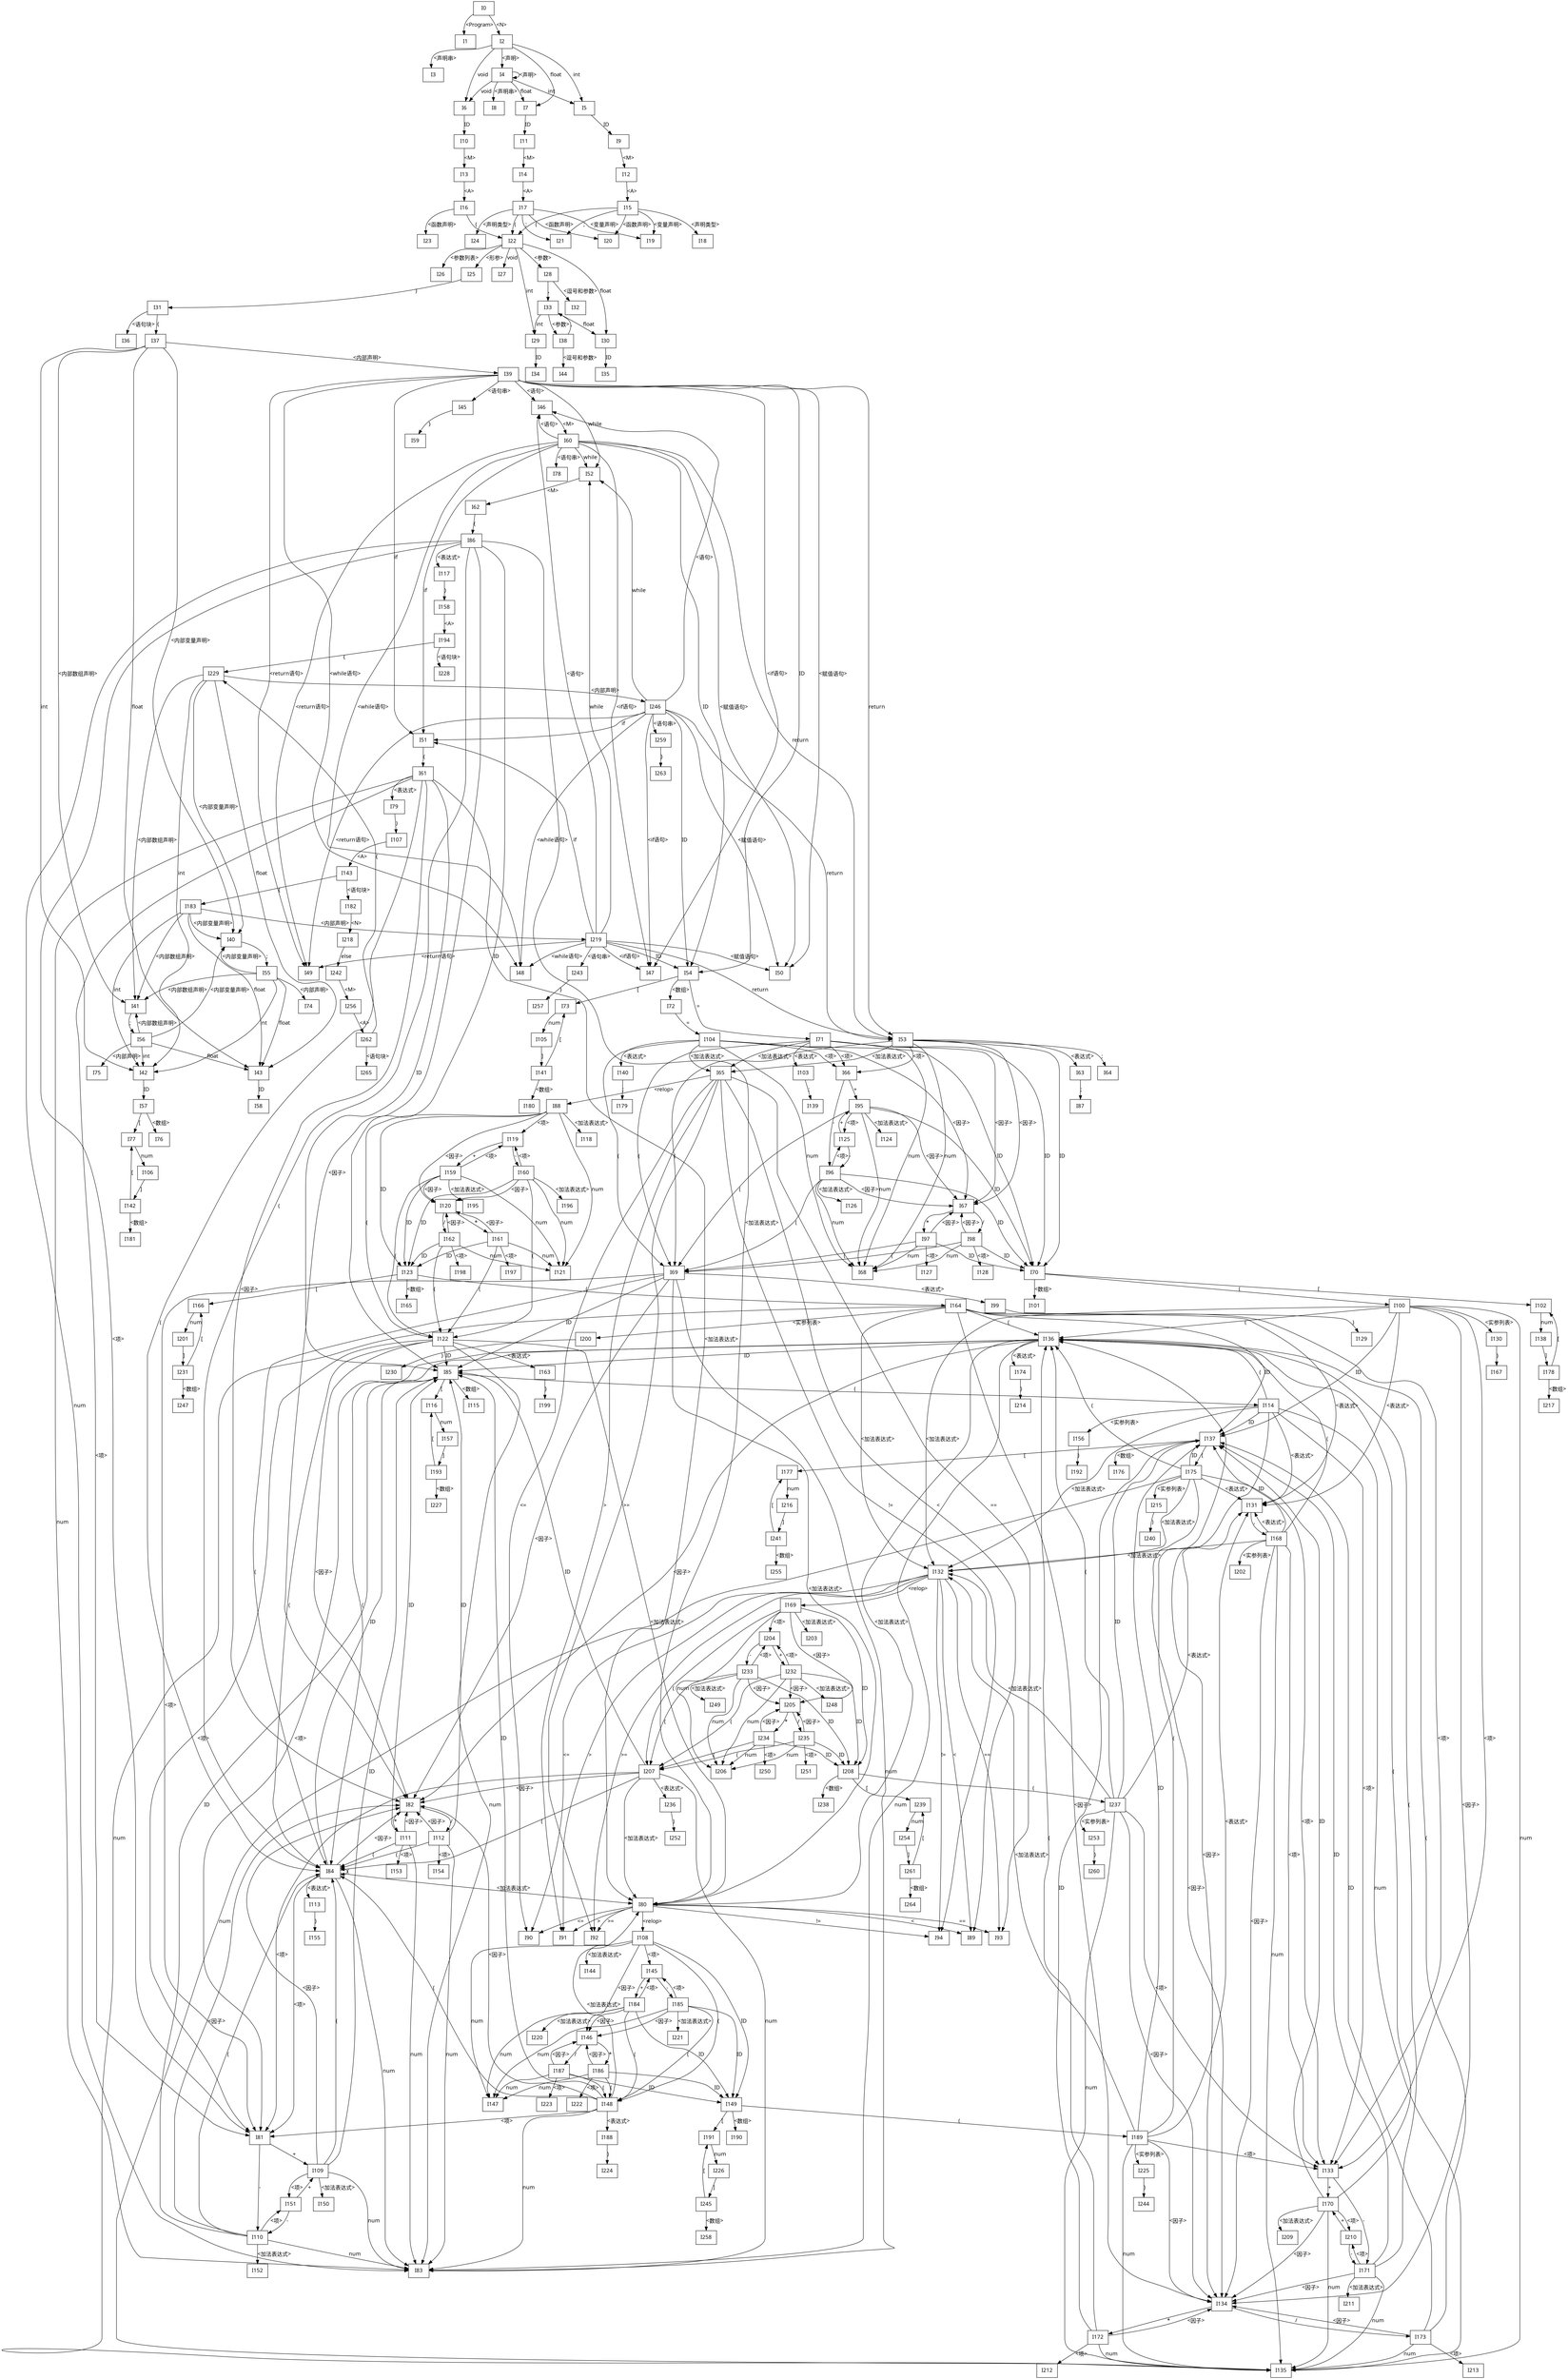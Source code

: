 digraph G {
node [shape=rectangle, fontname="FangSong"];
  "I0" -> "I1" [label="<Program>" ,fontname="FangSong"];
  "I0" -> "I2" [label="<N>" ,fontname="FangSong"];
  "I2" -> "I3" [label="<声明串>" ,fontname="FangSong"];
  "I2" -> "I6" [label="void" ,fontname="FangSong"];
  "I2" -> "I4" [label="<声明>" ,fontname="FangSong"];
  "I2" -> "I5" [label="int" ,fontname="FangSong"];
  "I2" -> "I7" [label="float" ,fontname="FangSong"];
  "I4" -> "I8" [label="<声明串>" ,fontname="FangSong"];
  "I4" -> "I6" [label="void" ,fontname="FangSong"];
  "I4" -> "I4" [label="<声明>" ,fontname="FangSong"];
  "I4" -> "I5" [label="int" ,fontname="FangSong"];
  "I4" -> "I7" [label="float" ,fontname="FangSong"];
  "I5" -> "I9" [label="ID" ,fontname="FangSong"];
  "I6" -> "I10" [label="ID" ,fontname="FangSong"];
  "I7" -> "I11" [label="ID" ,fontname="FangSong"];
  "I9" -> "I12" [label="<M>" ,fontname="FangSong"];
  "I10" -> "I13" [label="<M>" ,fontname="FangSong"];
  "I11" -> "I14" [label="<M>" ,fontname="FangSong"];
  "I12" -> "I15" [label="<A>" ,fontname="FangSong"];
  "I13" -> "I16" [label="<A>" ,fontname="FangSong"];
  "I14" -> "I17" [label="<A>" ,fontname="FangSong"];
  "I15" -> "I18" [label="<声明类型>" ,fontname="FangSong"];
  "I15" -> "I19" [label="<变量声明>" ,fontname="FangSong"];
  "I15" -> "I20" [label="<函数声明>" ,fontname="FangSong"];
  "I15" -> "I21" [label=";" ,fontname="FangSong"];
  "I15" -> "I22" [label="(" ,fontname="FangSong"];
  "I16" -> "I23" [label="<函数声明>" ,fontname="FangSong"];
  "I16" -> "I22" [label="(" ,fontname="FangSong"];
  "I17" -> "I24" [label="<声明类型>" ,fontname="FangSong"];
  "I17" -> "I19" [label="<变量声明>" ,fontname="FangSong"];
  "I17" -> "I20" [label="<函数声明>" ,fontname="FangSong"];
  "I17" -> "I21" [label=";" ,fontname="FangSong"];
  "I17" -> "I22" [label="(" ,fontname="FangSong"];
  "I22" -> "I26" [label="<参数列表>" ,fontname="FangSong"];
  "I22" -> "I25" [label="<形参>" ,fontname="FangSong"];
  "I22" -> "I27" [label="void" ,fontname="FangSong"];
  "I22" -> "I28" [label="<参数>" ,fontname="FangSong"];
  "I22" -> "I29" [label="int" ,fontname="FangSong"];
  "I22" -> "I30" [label="float" ,fontname="FangSong"];
  "I25" -> "I31" [label=")" ,fontname="FangSong"];
  "I28" -> "I32" [label="<逗号和参数>" ,fontname="FangSong"];
  "I28" -> "I33" [label="," ,fontname="FangSong"];
  "I29" -> "I34" [label="ID" ,fontname="FangSong"];
  "I30" -> "I35" [label="ID" ,fontname="FangSong"];
  "I31" -> "I36" [label="<语句块>" ,fontname="FangSong"];
  "I31" -> "I37" [label="{" ,fontname="FangSong"];
  "I33" -> "I38" [label="<参数>" ,fontname="FangSong"];
  "I33" -> "I29" [label="int" ,fontname="FangSong"];
  "I33" -> "I30" [label="float" ,fontname="FangSong"];
  "I37" -> "I43" [label="float" ,fontname="FangSong"];
  "I37" -> "I39" [label="<内部声明>" ,fontname="FangSong"];
  "I37" -> "I42" [label="int" ,fontname="FangSong"];
  "I37" -> "I40" [label="<内部变量声明>" ,fontname="FangSong"];
  "I37" -> "I41" [label="<内部数组声明>" ,fontname="FangSong"];
  "I38" -> "I44" [label="<逗号和参数>" ,fontname="FangSong"];
  "I38" -> "I33" [label="," ,fontname="FangSong"];
  "I39" -> "I45" [label="<语句串>" ,fontname="FangSong"];
  "I39" -> "I46" [label="<语句>" ,fontname="FangSong"];
  "I39" -> "I47" [label="<if语句>" ,fontname="FangSong"];
  "I39" -> "I50" [label="<赋值语句>" ,fontname="FangSong"];
  "I39" -> "I53" [label="return" ,fontname="FangSong"];
  "I39" -> "I48" [label="<while语句>" ,fontname="FangSong"];
  "I39" -> "I49" [label="<return语句>" ,fontname="FangSong"];
  "I39" -> "I52" [label="while" ,fontname="FangSong"];
  "I39" -> "I51" [label="if" ,fontname="FangSong"];
  "I39" -> "I54" [label="ID" ,fontname="FangSong"];
  "I40" -> "I55" [label=";" ,fontname="FangSong"];
  "I41" -> "I56" [label=";" ,fontname="FangSong"];
  "I42" -> "I57" [label="ID" ,fontname="FangSong"];
  "I43" -> "I58" [label="ID" ,fontname="FangSong"];
  "I45" -> "I59" [label="}" ,fontname="FangSong"];
  "I46" -> "I60" [label="<M>" ,fontname="FangSong"];
  "I51" -> "I61" [label="(" ,fontname="FangSong"];
  "I52" -> "I62" [label="<M>" ,fontname="FangSong"];
  "I53" -> "I70" [label="ID" ,fontname="FangSong"];
  "I53" -> "I63" [label="<表达式>" ,fontname="FangSong"];
  "I53" -> "I64" [label=";" ,fontname="FangSong"];
  "I53" -> "I67" [label="<因子>" ,fontname="FangSong"];
  "I53" -> "I65" [label="<加法表达式>" ,fontname="FangSong"];
  "I53" -> "I66" [label="<项>" ,fontname="FangSong"];
  "I53" -> "I68" [label="num" ,fontname="FangSong"];
  "I53" -> "I69" [label="(" ,fontname="FangSong"];
  "I54" -> "I71" [label="=" ,fontname="FangSong"];
  "I54" -> "I73" [label="[" ,fontname="FangSong"];
  "I54" -> "I72" [label="<数组>" ,fontname="FangSong"];
  "I55" -> "I43" [label="float" ,fontname="FangSong"];
  "I55" -> "I74" [label="<内部声明>" ,fontname="FangSong"];
  "I55" -> "I42" [label="int" ,fontname="FangSong"];
  "I55" -> "I40" [label="<内部变量声明>" ,fontname="FangSong"];
  "I55" -> "I41" [label="<内部数组声明>" ,fontname="FangSong"];
  "I56" -> "I43" [label="float" ,fontname="FangSong"];
  "I56" -> "I75" [label="<内部声明>" ,fontname="FangSong"];
  "I56" -> "I42" [label="int" ,fontname="FangSong"];
  "I56" -> "I40" [label="<内部变量声明>" ,fontname="FangSong"];
  "I56" -> "I41" [label="<内部数组声明>" ,fontname="FangSong"];
  "I57" -> "I77" [label="[" ,fontname="FangSong"];
  "I57" -> "I76" [label="<数组>" ,fontname="FangSong"];
  "I60" -> "I78" [label="<语句串>" ,fontname="FangSong"];
  "I60" -> "I46" [label="<语句>" ,fontname="FangSong"];
  "I60" -> "I47" [label="<if语句>" ,fontname="FangSong"];
  "I60" -> "I50" [label="<赋值语句>" ,fontname="FangSong"];
  "I60" -> "I53" [label="return" ,fontname="FangSong"];
  "I60" -> "I48" [label="<while语句>" ,fontname="FangSong"];
  "I60" -> "I49" [label="<return语句>" ,fontname="FangSong"];
  "I60" -> "I52" [label="while" ,fontname="FangSong"];
  "I60" -> "I51" [label="if" ,fontname="FangSong"];
  "I60" -> "I54" [label="ID" ,fontname="FangSong"];
  "I61" -> "I85" [label="ID" ,fontname="FangSong"];
  "I61" -> "I79" [label="<表达式>" ,fontname="FangSong"];
  "I61" -> "I82" [label="<因子>" ,fontname="FangSong"];
  "I61" -> "I80" [label="<加法表达式>" ,fontname="FangSong"];
  "I61" -> "I81" [label="<项>" ,fontname="FangSong"];
  "I61" -> "I83" [label="num" ,fontname="FangSong"];
  "I61" -> "I84" [label="(" ,fontname="FangSong"];
  "I62" -> "I86" [label="(" ,fontname="FangSong"];
  "I63" -> "I87" [label=";" ,fontname="FangSong"];
  "I65" -> "I91" [label=">" ,fontname="FangSong"];
  "I65" -> "I88" [label="<relop>" ,fontname="FangSong"];
  "I65" -> "I94" [label="!=" ,fontname="FangSong"];
  "I65" -> "I89" [label="<" ,fontname="FangSong"];
  "I65" -> "I90" [label="<=" ,fontname="FangSong"];
  "I65" -> "I92" [label=">=" ,fontname="FangSong"];
  "I65" -> "I93" [label="==" ,fontname="FangSong"];
  "I66" -> "I95" [label="+" ,fontname="FangSong"];
  "I66" -> "I96" [label="-" ,fontname="FangSong"];
  "I67" -> "I97" [label="*" ,fontname="FangSong"];
  "I67" -> "I98" [label="/" ,fontname="FangSong"];
  "I69" -> "I85" [label="ID" ,fontname="FangSong"];
  "I69" -> "I99" [label="<表达式>" ,fontname="FangSong"];
  "I69" -> "I82" [label="<因子>" ,fontname="FangSong"];
  "I69" -> "I80" [label="<加法表达式>" ,fontname="FangSong"];
  "I69" -> "I81" [label="<项>" ,fontname="FangSong"];
  "I69" -> "I83" [label="num" ,fontname="FangSong"];
  "I69" -> "I84" [label="(" ,fontname="FangSong"];
  "I70" -> "I100" [label="(" ,fontname="FangSong"];
  "I70" -> "I102" [label="[" ,fontname="FangSong"];
  "I70" -> "I101" [label="<数组>" ,fontname="FangSong"];
  "I71" -> "I70" [label="ID" ,fontname="FangSong"];
  "I71" -> "I103" [label="<表达式>" ,fontname="FangSong"];
  "I71" -> "I67" [label="<因子>" ,fontname="FangSong"];
  "I71" -> "I65" [label="<加法表达式>" ,fontname="FangSong"];
  "I71" -> "I66" [label="<项>" ,fontname="FangSong"];
  "I71" -> "I68" [label="num" ,fontname="FangSong"];
  "I71" -> "I69" [label="(" ,fontname="FangSong"];
  "I72" -> "I104" [label="=" ,fontname="FangSong"];
  "I73" -> "I105" [label="num" ,fontname="FangSong"];
  "I77" -> "I106" [label="num" ,fontname="FangSong"];
  "I79" -> "I107" [label=")" ,fontname="FangSong"];
  "I80" -> "I91" [label=">" ,fontname="FangSong"];
  "I80" -> "I108" [label="<relop>" ,fontname="FangSong"];
  "I80" -> "I94" [label="!=" ,fontname="FangSong"];
  "I80" -> "I89" [label="<" ,fontname="FangSong"];
  "I80" -> "I90" [label="<=" ,fontname="FangSong"];
  "I80" -> "I92" [label=">=" ,fontname="FangSong"];
  "I80" -> "I93" [label="==" ,fontname="FangSong"];
  "I81" -> "I109" [label="+" ,fontname="FangSong"];
  "I81" -> "I110" [label="-" ,fontname="FangSong"];
  "I82" -> "I111" [label="*" ,fontname="FangSong"];
  "I82" -> "I112" [label="/" ,fontname="FangSong"];
  "I84" -> "I85" [label="ID" ,fontname="FangSong"];
  "I84" -> "I113" [label="<表达式>" ,fontname="FangSong"];
  "I84" -> "I82" [label="<因子>" ,fontname="FangSong"];
  "I84" -> "I80" [label="<加法表达式>" ,fontname="FangSong"];
  "I84" -> "I81" [label="<项>" ,fontname="FangSong"];
  "I84" -> "I83" [label="num" ,fontname="FangSong"];
  "I84" -> "I84" [label="(" ,fontname="FangSong"];
  "I85" -> "I114" [label="(" ,fontname="FangSong"];
  "I85" -> "I116" [label="[" ,fontname="FangSong"];
  "I85" -> "I115" [label="<数组>" ,fontname="FangSong"];
  "I86" -> "I85" [label="ID" ,fontname="FangSong"];
  "I86" -> "I117" [label="<表达式>" ,fontname="FangSong"];
  "I86" -> "I82" [label="<因子>" ,fontname="FangSong"];
  "I86" -> "I80" [label="<加法表达式>" ,fontname="FangSong"];
  "I86" -> "I81" [label="<项>" ,fontname="FangSong"];
  "I86" -> "I83" [label="num" ,fontname="FangSong"];
  "I86" -> "I84" [label="(" ,fontname="FangSong"];
  "I88" -> "I120" [label="<因子>" ,fontname="FangSong"];
  "I88" -> "I118" [label="<加法表达式>" ,fontname="FangSong"];
  "I88" -> "I119" [label="<项>" ,fontname="FangSong"];
  "I88" -> "I121" [label="num" ,fontname="FangSong"];
  "I88" -> "I122" [label="(" ,fontname="FangSong"];
  "I88" -> "I123" [label="ID" ,fontname="FangSong"];
  "I95" -> "I67" [label="<因子>" ,fontname="FangSong"];
  "I95" -> "I124" [label="<加法表达式>" ,fontname="FangSong"];
  "I95" -> "I125" [label="<项>" ,fontname="FangSong"];
  "I95" -> "I68" [label="num" ,fontname="FangSong"];
  "I95" -> "I69" [label="(" ,fontname="FangSong"];
  "I95" -> "I70" [label="ID" ,fontname="FangSong"];
  "I96" -> "I67" [label="<因子>" ,fontname="FangSong"];
  "I96" -> "I126" [label="<加法表达式>" ,fontname="FangSong"];
  "I96" -> "I125" [label="<项>" ,fontname="FangSong"];
  "I96" -> "I68" [label="num" ,fontname="FangSong"];
  "I96" -> "I69" [label="(" ,fontname="FangSong"];
  "I96" -> "I70" [label="ID" ,fontname="FangSong"];
  "I97" -> "I127" [label="<项>" ,fontname="FangSong"];
  "I97" -> "I67" [label="<因子>" ,fontname="FangSong"];
  "I97" -> "I68" [label="num" ,fontname="FangSong"];
  "I97" -> "I69" [label="(" ,fontname="FangSong"];
  "I97" -> "I70" [label="ID" ,fontname="FangSong"];
  "I98" -> "I128" [label="<项>" ,fontname="FangSong"];
  "I98" -> "I67" [label="<因子>" ,fontname="FangSong"];
  "I98" -> "I68" [label="num" ,fontname="FangSong"];
  "I98" -> "I69" [label="(" ,fontname="FangSong"];
  "I98" -> "I70" [label="ID" ,fontname="FangSong"];
  "I99" -> "I129" [label=")" ,fontname="FangSong"];
  "I100" -> "I136" [label="(" ,fontname="FangSong"];
  "I100" -> "I130" [label="<实参列表>" ,fontname="FangSong"];
  "I100" -> "I137" [label="ID" ,fontname="FangSong"];
  "I100" -> "I131" [label="<表达式>" ,fontname="FangSong"];
  "I100" -> "I134" [label="<因子>" ,fontname="FangSong"];
  "I100" -> "I132" [label="<加法表达式>" ,fontname="FangSong"];
  "I100" -> "I133" [label="<项>" ,fontname="FangSong"];
  "I100" -> "I135" [label="num" ,fontname="FangSong"];
  "I102" -> "I138" [label="num" ,fontname="FangSong"];
  "I103" -> "I139" [label=";" ,fontname="FangSong"];
  "I104" -> "I70" [label="ID" ,fontname="FangSong"];
  "I104" -> "I140" [label="<表达式>" ,fontname="FangSong"];
  "I104" -> "I67" [label="<因子>" ,fontname="FangSong"];
  "I104" -> "I65" [label="<加法表达式>" ,fontname="FangSong"];
  "I104" -> "I66" [label="<项>" ,fontname="FangSong"];
  "I104" -> "I68" [label="num" ,fontname="FangSong"];
  "I104" -> "I69" [label="(" ,fontname="FangSong"];
  "I105" -> "I141" [label="]" ,fontname="FangSong"];
  "I106" -> "I142" [label="]" ,fontname="FangSong"];
  "I107" -> "I143" [label="<A>" ,fontname="FangSong"];
  "I108" -> "I146" [label="<因子>" ,fontname="FangSong"];
  "I108" -> "I144" [label="<加法表达式>" ,fontname="FangSong"];
  "I108" -> "I145" [label="<项>" ,fontname="FangSong"];
  "I108" -> "I147" [label="num" ,fontname="FangSong"];
  "I108" -> "I148" [label="(" ,fontname="FangSong"];
  "I108" -> "I149" [label="ID" ,fontname="FangSong"];
  "I109" -> "I82" [label="<因子>" ,fontname="FangSong"];
  "I109" -> "I150" [label="<加法表达式>" ,fontname="FangSong"];
  "I109" -> "I151" [label="<项>" ,fontname="FangSong"];
  "I109" -> "I83" [label="num" ,fontname="FangSong"];
  "I109" -> "I84" [label="(" ,fontname="FangSong"];
  "I109" -> "I85" [label="ID" ,fontname="FangSong"];
  "I110" -> "I82" [label="<因子>" ,fontname="FangSong"];
  "I110" -> "I152" [label="<加法表达式>" ,fontname="FangSong"];
  "I110" -> "I151" [label="<项>" ,fontname="FangSong"];
  "I110" -> "I83" [label="num" ,fontname="FangSong"];
  "I110" -> "I84" [label="(" ,fontname="FangSong"];
  "I110" -> "I85" [label="ID" ,fontname="FangSong"];
  "I111" -> "I153" [label="<项>" ,fontname="FangSong"];
  "I111" -> "I82" [label="<因子>" ,fontname="FangSong"];
  "I111" -> "I83" [label="num" ,fontname="FangSong"];
  "I111" -> "I84" [label="(" ,fontname="FangSong"];
  "I111" -> "I85" [label="ID" ,fontname="FangSong"];
  "I112" -> "I154" [label="<项>" ,fontname="FangSong"];
  "I112" -> "I82" [label="<因子>" ,fontname="FangSong"];
  "I112" -> "I83" [label="num" ,fontname="FangSong"];
  "I112" -> "I84" [label="(" ,fontname="FangSong"];
  "I112" -> "I85" [label="ID" ,fontname="FangSong"];
  "I113" -> "I155" [label=")" ,fontname="FangSong"];
  "I114" -> "I136" [label="(" ,fontname="FangSong"];
  "I114" -> "I156" [label="<实参列表>" ,fontname="FangSong"];
  "I114" -> "I137" [label="ID" ,fontname="FangSong"];
  "I114" -> "I131" [label="<表达式>" ,fontname="FangSong"];
  "I114" -> "I134" [label="<因子>" ,fontname="FangSong"];
  "I114" -> "I132" [label="<加法表达式>" ,fontname="FangSong"];
  "I114" -> "I133" [label="<项>" ,fontname="FangSong"];
  "I114" -> "I135" [label="num" ,fontname="FangSong"];
  "I116" -> "I157" [label="num" ,fontname="FangSong"];
  "I117" -> "I158" [label=")" ,fontname="FangSong"];
  "I119" -> "I159" [label="+" ,fontname="FangSong"];
  "I119" -> "I160" [label="-" ,fontname="FangSong"];
  "I120" -> "I161" [label="*" ,fontname="FangSong"];
  "I120" -> "I162" [label="/" ,fontname="FangSong"];
  "I122" -> "I85" [label="ID" ,fontname="FangSong"];
  "I122" -> "I163" [label="<表达式>" ,fontname="FangSong"];
  "I122" -> "I82" [label="<因子>" ,fontname="FangSong"];
  "I122" -> "I80" [label="<加法表达式>" ,fontname="FangSong"];
  "I122" -> "I81" [label="<项>" ,fontname="FangSong"];
  "I122" -> "I83" [label="num" ,fontname="FangSong"];
  "I122" -> "I84" [label="(" ,fontname="FangSong"];
  "I123" -> "I164" [label="(" ,fontname="FangSong"];
  "I123" -> "I166" [label="[" ,fontname="FangSong"];
  "I123" -> "I165" [label="<数组>" ,fontname="FangSong"];
  "I125" -> "I95" [label="+" ,fontname="FangSong"];
  "I125" -> "I96" [label="-" ,fontname="FangSong"];
  "I130" -> "I167" [label=")" ,fontname="FangSong"];
  "I131" -> "I168" [label="," ,fontname="FangSong"];
  "I132" -> "I91" [label=">" ,fontname="FangSong"];
  "I132" -> "I169" [label="<relop>" ,fontname="FangSong"];
  "I132" -> "I94" [label="!=" ,fontname="FangSong"];
  "I132" -> "I89" [label="<" ,fontname="FangSong"];
  "I132" -> "I90" [label="<=" ,fontname="FangSong"];
  "I132" -> "I92" [label=">=" ,fontname="FangSong"];
  "I132" -> "I93" [label="==" ,fontname="FangSong"];
  "I133" -> "I170" [label="+" ,fontname="FangSong"];
  "I133" -> "I171" [label="-" ,fontname="FangSong"];
  "I134" -> "I172" [label="*" ,fontname="FangSong"];
  "I134" -> "I173" [label="/" ,fontname="FangSong"];
  "I136" -> "I85" [label="ID" ,fontname="FangSong"];
  "I136" -> "I174" [label="<表达式>" ,fontname="FangSong"];
  "I136" -> "I82" [label="<因子>" ,fontname="FangSong"];
  "I136" -> "I80" [label="<加法表达式>" ,fontname="FangSong"];
  "I136" -> "I81" [label="<项>" ,fontname="FangSong"];
  "I136" -> "I83" [label="num" ,fontname="FangSong"];
  "I136" -> "I84" [label="(" ,fontname="FangSong"];
  "I137" -> "I175" [label="(" ,fontname="FangSong"];
  "I137" -> "I177" [label="[" ,fontname="FangSong"];
  "I137" -> "I176" [label="<数组>" ,fontname="FangSong"];
  "I138" -> "I178" [label="]" ,fontname="FangSong"];
  "I140" -> "I179" [label=";" ,fontname="FangSong"];
  "I141" -> "I73" [label="[" ,fontname="FangSong"];
  "I141" -> "I180" [label="<数组>" ,fontname="FangSong"];
  "I142" -> "I77" [label="[" ,fontname="FangSong"];
  "I142" -> "I181" [label="<数组>" ,fontname="FangSong"];
  "I143" -> "I182" [label="<语句块>" ,fontname="FangSong"];
  "I143" -> "I183" [label="{" ,fontname="FangSong"];
  "I145" -> "I184" [label="+" ,fontname="FangSong"];
  "I145" -> "I185" [label="-" ,fontname="FangSong"];
  "I146" -> "I186" [label="*" ,fontname="FangSong"];
  "I146" -> "I187" [label="/" ,fontname="FangSong"];
  "I148" -> "I85" [label="ID" ,fontname="FangSong"];
  "I148" -> "I188" [label="<表达式>" ,fontname="FangSong"];
  "I148" -> "I82" [label="<因子>" ,fontname="FangSong"];
  "I148" -> "I80" [label="<加法表达式>" ,fontname="FangSong"];
  "I148" -> "I81" [label="<项>" ,fontname="FangSong"];
  "I148" -> "I83" [label="num" ,fontname="FangSong"];
  "I148" -> "I84" [label="(" ,fontname="FangSong"];
  "I149" -> "I189" [label="(" ,fontname="FangSong"];
  "I149" -> "I191" [label="[" ,fontname="FangSong"];
  "I149" -> "I190" [label="<数组>" ,fontname="FangSong"];
  "I151" -> "I109" [label="+" ,fontname="FangSong"];
  "I151" -> "I110" [label="-" ,fontname="FangSong"];
  "I156" -> "I192" [label=")" ,fontname="FangSong"];
  "I157" -> "I193" [label="]" ,fontname="FangSong"];
  "I158" -> "I194" [label="<A>" ,fontname="FangSong"];
  "I159" -> "I120" [label="<因子>" ,fontname="FangSong"];
  "I159" -> "I195" [label="<加法表达式>" ,fontname="FangSong"];
  "I159" -> "I119" [label="<项>" ,fontname="FangSong"];
  "I159" -> "I121" [label="num" ,fontname="FangSong"];
  "I159" -> "I122" [label="(" ,fontname="FangSong"];
  "I159" -> "I123" [label="ID" ,fontname="FangSong"];
  "I160" -> "I120" [label="<因子>" ,fontname="FangSong"];
  "I160" -> "I196" [label="<加法表达式>" ,fontname="FangSong"];
  "I160" -> "I119" [label="<项>" ,fontname="FangSong"];
  "I160" -> "I121" [label="num" ,fontname="FangSong"];
  "I160" -> "I122" [label="(" ,fontname="FangSong"];
  "I160" -> "I123" [label="ID" ,fontname="FangSong"];
  "I161" -> "I197" [label="<项>" ,fontname="FangSong"];
  "I161" -> "I120" [label="<因子>" ,fontname="FangSong"];
  "I161" -> "I121" [label="num" ,fontname="FangSong"];
  "I161" -> "I122" [label="(" ,fontname="FangSong"];
  "I161" -> "I123" [label="ID" ,fontname="FangSong"];
  "I162" -> "I198" [label="<项>" ,fontname="FangSong"];
  "I162" -> "I120" [label="<因子>" ,fontname="FangSong"];
  "I162" -> "I121" [label="num" ,fontname="FangSong"];
  "I162" -> "I122" [label="(" ,fontname="FangSong"];
  "I162" -> "I123" [label="ID" ,fontname="FangSong"];
  "I163" -> "I199" [label=")" ,fontname="FangSong"];
  "I164" -> "I136" [label="(" ,fontname="FangSong"];
  "I164" -> "I200" [label="<实参列表>" ,fontname="FangSong"];
  "I164" -> "I137" [label="ID" ,fontname="FangSong"];
  "I164" -> "I131" [label="<表达式>" ,fontname="FangSong"];
  "I164" -> "I134" [label="<因子>" ,fontname="FangSong"];
  "I164" -> "I132" [label="<加法表达式>" ,fontname="FangSong"];
  "I164" -> "I133" [label="<项>" ,fontname="FangSong"];
  "I164" -> "I135" [label="num" ,fontname="FangSong"];
  "I166" -> "I201" [label="num" ,fontname="FangSong"];
  "I168" -> "I136" [label="(" ,fontname="FangSong"];
  "I168" -> "I202" [label="<实参列表>" ,fontname="FangSong"];
  "I168" -> "I137" [label="ID" ,fontname="FangSong"];
  "I168" -> "I131" [label="<表达式>" ,fontname="FangSong"];
  "I168" -> "I134" [label="<因子>" ,fontname="FangSong"];
  "I168" -> "I132" [label="<加法表达式>" ,fontname="FangSong"];
  "I168" -> "I133" [label="<项>" ,fontname="FangSong"];
  "I168" -> "I135" [label="num" ,fontname="FangSong"];
  "I169" -> "I205" [label="<因子>" ,fontname="FangSong"];
  "I169" -> "I203" [label="<加法表达式>" ,fontname="FangSong"];
  "I169" -> "I204" [label="<项>" ,fontname="FangSong"];
  "I169" -> "I206" [label="num" ,fontname="FangSong"];
  "I169" -> "I207" [label="(" ,fontname="FangSong"];
  "I169" -> "I208" [label="ID" ,fontname="FangSong"];
  "I170" -> "I134" [label="<因子>" ,fontname="FangSong"];
  "I170" -> "I209" [label="<加法表达式>" ,fontname="FangSong"];
  "I170" -> "I210" [label="<项>" ,fontname="FangSong"];
  "I170" -> "I135" [label="num" ,fontname="FangSong"];
  "I170" -> "I136" [label="(" ,fontname="FangSong"];
  "I170" -> "I137" [label="ID" ,fontname="FangSong"];
  "I171" -> "I134" [label="<因子>" ,fontname="FangSong"];
  "I171" -> "I211" [label="<加法表达式>" ,fontname="FangSong"];
  "I171" -> "I210" [label="<项>" ,fontname="FangSong"];
  "I171" -> "I135" [label="num" ,fontname="FangSong"];
  "I171" -> "I136" [label="(" ,fontname="FangSong"];
  "I171" -> "I137" [label="ID" ,fontname="FangSong"];
  "I172" -> "I212" [label="<项>" ,fontname="FangSong"];
  "I172" -> "I134" [label="<因子>" ,fontname="FangSong"];
  "I172" -> "I135" [label="num" ,fontname="FangSong"];
  "I172" -> "I136" [label="(" ,fontname="FangSong"];
  "I172" -> "I137" [label="ID" ,fontname="FangSong"];
  "I173" -> "I213" [label="<项>" ,fontname="FangSong"];
  "I173" -> "I134" [label="<因子>" ,fontname="FangSong"];
  "I173" -> "I135" [label="num" ,fontname="FangSong"];
  "I173" -> "I136" [label="(" ,fontname="FangSong"];
  "I173" -> "I137" [label="ID" ,fontname="FangSong"];
  "I174" -> "I214" [label=")" ,fontname="FangSong"];
  "I175" -> "I136" [label="(" ,fontname="FangSong"];
  "I175" -> "I215" [label="<实参列表>" ,fontname="FangSong"];
  "I175" -> "I137" [label="ID" ,fontname="FangSong"];
  "I175" -> "I131" [label="<表达式>" ,fontname="FangSong"];
  "I175" -> "I134" [label="<因子>" ,fontname="FangSong"];
  "I175" -> "I132" [label="<加法表达式>" ,fontname="FangSong"];
  "I175" -> "I133" [label="<项>" ,fontname="FangSong"];
  "I175" -> "I135" [label="num" ,fontname="FangSong"];
  "I177" -> "I216" [label="num" ,fontname="FangSong"];
  "I178" -> "I102" [label="[" ,fontname="FangSong"];
  "I178" -> "I217" [label="<数组>" ,fontname="FangSong"];
  "I182" -> "I218" [label="<N>" ,fontname="FangSong"];
  "I183" -> "I43" [label="float" ,fontname="FangSong"];
  "I183" -> "I219" [label="<内部声明>" ,fontname="FangSong"];
  "I183" -> "I42" [label="int" ,fontname="FangSong"];
  "I183" -> "I40" [label="<内部变量声明>" ,fontname="FangSong"];
  "I183" -> "I41" [label="<内部数组声明>" ,fontname="FangSong"];
  "I184" -> "I146" [label="<因子>" ,fontname="FangSong"];
  "I184" -> "I220" [label="<加法表达式>" ,fontname="FangSong"];
  "I184" -> "I145" [label="<项>" ,fontname="FangSong"];
  "I184" -> "I147" [label="num" ,fontname="FangSong"];
  "I184" -> "I148" [label="(" ,fontname="FangSong"];
  "I184" -> "I149" [label="ID" ,fontname="FangSong"];
  "I185" -> "I146" [label="<因子>" ,fontname="FangSong"];
  "I185" -> "I221" [label="<加法表达式>" ,fontname="FangSong"];
  "I185" -> "I145" [label="<项>" ,fontname="FangSong"];
  "I185" -> "I147" [label="num" ,fontname="FangSong"];
  "I185" -> "I148" [label="(" ,fontname="FangSong"];
  "I185" -> "I149" [label="ID" ,fontname="FangSong"];
  "I186" -> "I222" [label="<项>" ,fontname="FangSong"];
  "I186" -> "I146" [label="<因子>" ,fontname="FangSong"];
  "I186" -> "I147" [label="num" ,fontname="FangSong"];
  "I186" -> "I148" [label="(" ,fontname="FangSong"];
  "I186" -> "I149" [label="ID" ,fontname="FangSong"];
  "I187" -> "I223" [label="<项>" ,fontname="FangSong"];
  "I187" -> "I146" [label="<因子>" ,fontname="FangSong"];
  "I187" -> "I147" [label="num" ,fontname="FangSong"];
  "I187" -> "I148" [label="(" ,fontname="FangSong"];
  "I187" -> "I149" [label="ID" ,fontname="FangSong"];
  "I188" -> "I224" [label=")" ,fontname="FangSong"];
  "I189" -> "I136" [label="(" ,fontname="FangSong"];
  "I189" -> "I225" [label="<实参列表>" ,fontname="FangSong"];
  "I189" -> "I137" [label="ID" ,fontname="FangSong"];
  "I189" -> "I131" [label="<表达式>" ,fontname="FangSong"];
  "I189" -> "I134" [label="<因子>" ,fontname="FangSong"];
  "I189" -> "I132" [label="<加法表达式>" ,fontname="FangSong"];
  "I189" -> "I133" [label="<项>" ,fontname="FangSong"];
  "I189" -> "I135" [label="num" ,fontname="FangSong"];
  "I191" -> "I226" [label="num" ,fontname="FangSong"];
  "I193" -> "I116" [label="[" ,fontname="FangSong"];
  "I193" -> "I227" [label="<数组>" ,fontname="FangSong"];
  "I194" -> "I228" [label="<语句块>" ,fontname="FangSong"];
  "I194" -> "I229" [label="{" ,fontname="FangSong"];
  "I200" -> "I230" [label=")" ,fontname="FangSong"];
  "I201" -> "I231" [label="]" ,fontname="FangSong"];
  "I204" -> "I232" [label="+" ,fontname="FangSong"];
  "I204" -> "I233" [label="-" ,fontname="FangSong"];
  "I205" -> "I234" [label="*" ,fontname="FangSong"];
  "I205" -> "I235" [label="/" ,fontname="FangSong"];
  "I207" -> "I85" [label="ID" ,fontname="FangSong"];
  "I207" -> "I236" [label="<表达式>" ,fontname="FangSong"];
  "I207" -> "I82" [label="<因子>" ,fontname="FangSong"];
  "I207" -> "I80" [label="<加法表达式>" ,fontname="FangSong"];
  "I207" -> "I81" [label="<项>" ,fontname="FangSong"];
  "I207" -> "I83" [label="num" ,fontname="FangSong"];
  "I207" -> "I84" [label="(" ,fontname="FangSong"];
  "I208" -> "I237" [label="(" ,fontname="FangSong"];
  "I208" -> "I239" [label="[" ,fontname="FangSong"];
  "I208" -> "I238" [label="<数组>" ,fontname="FangSong"];
  "I210" -> "I170" [label="+" ,fontname="FangSong"];
  "I210" -> "I171" [label="-" ,fontname="FangSong"];
  "I215" -> "I240" [label=")" ,fontname="FangSong"];
  "I216" -> "I241" [label="]" ,fontname="FangSong"];
  "I218" -> "I242" [label="else" ,fontname="FangSong"];
  "I219" -> "I243" [label="<语句串>" ,fontname="FangSong"];
  "I219" -> "I46" [label="<语句>" ,fontname="FangSong"];
  "I219" -> "I47" [label="<if语句>" ,fontname="FangSong"];
  "I219" -> "I50" [label="<赋值语句>" ,fontname="FangSong"];
  "I219" -> "I53" [label="return" ,fontname="FangSong"];
  "I219" -> "I48" [label="<while语句>" ,fontname="FangSong"];
  "I219" -> "I49" [label="<return语句>" ,fontname="FangSong"];
  "I219" -> "I52" [label="while" ,fontname="FangSong"];
  "I219" -> "I51" [label="if" ,fontname="FangSong"];
  "I219" -> "I54" [label="ID" ,fontname="FangSong"];
  "I225" -> "I244" [label=")" ,fontname="FangSong"];
  "I226" -> "I245" [label="]" ,fontname="FangSong"];
  "I229" -> "I43" [label="float" ,fontname="FangSong"];
  "I229" -> "I246" [label="<内部声明>" ,fontname="FangSong"];
  "I229" -> "I42" [label="int" ,fontname="FangSong"];
  "I229" -> "I40" [label="<内部变量声明>" ,fontname="FangSong"];
  "I229" -> "I41" [label="<内部数组声明>" ,fontname="FangSong"];
  "I231" -> "I166" [label="[" ,fontname="FangSong"];
  "I231" -> "I247" [label="<数组>" ,fontname="FangSong"];
  "I232" -> "I205" [label="<因子>" ,fontname="FangSong"];
  "I232" -> "I248" [label="<加法表达式>" ,fontname="FangSong"];
  "I232" -> "I204" [label="<项>" ,fontname="FangSong"];
  "I232" -> "I206" [label="num" ,fontname="FangSong"];
  "I232" -> "I207" [label="(" ,fontname="FangSong"];
  "I232" -> "I208" [label="ID" ,fontname="FangSong"];
  "I233" -> "I205" [label="<因子>" ,fontname="FangSong"];
  "I233" -> "I249" [label="<加法表达式>" ,fontname="FangSong"];
  "I233" -> "I204" [label="<项>" ,fontname="FangSong"];
  "I233" -> "I206" [label="num" ,fontname="FangSong"];
  "I233" -> "I207" [label="(" ,fontname="FangSong"];
  "I233" -> "I208" [label="ID" ,fontname="FangSong"];
  "I234" -> "I250" [label="<项>" ,fontname="FangSong"];
  "I234" -> "I205" [label="<因子>" ,fontname="FangSong"];
  "I234" -> "I206" [label="num" ,fontname="FangSong"];
  "I234" -> "I207" [label="(" ,fontname="FangSong"];
  "I234" -> "I208" [label="ID" ,fontname="FangSong"];
  "I235" -> "I251" [label="<项>" ,fontname="FangSong"];
  "I235" -> "I205" [label="<因子>" ,fontname="FangSong"];
  "I235" -> "I206" [label="num" ,fontname="FangSong"];
  "I235" -> "I207" [label="(" ,fontname="FangSong"];
  "I235" -> "I208" [label="ID" ,fontname="FangSong"];
  "I236" -> "I252" [label=")" ,fontname="FangSong"];
  "I237" -> "I136" [label="(" ,fontname="FangSong"];
  "I237" -> "I253" [label="<实参列表>" ,fontname="FangSong"];
  "I237" -> "I137" [label="ID" ,fontname="FangSong"];
  "I237" -> "I131" [label="<表达式>" ,fontname="FangSong"];
  "I237" -> "I134" [label="<因子>" ,fontname="FangSong"];
  "I237" -> "I132" [label="<加法表达式>" ,fontname="FangSong"];
  "I237" -> "I133" [label="<项>" ,fontname="FangSong"];
  "I237" -> "I135" [label="num" ,fontname="FangSong"];
  "I239" -> "I254" [label="num" ,fontname="FangSong"];
  "I241" -> "I177" [label="[" ,fontname="FangSong"];
  "I241" -> "I255" [label="<数组>" ,fontname="FangSong"];
  "I242" -> "I256" [label="<M>" ,fontname="FangSong"];
  "I243" -> "I257" [label="}" ,fontname="FangSong"];
  "I245" -> "I191" [label="[" ,fontname="FangSong"];
  "I245" -> "I258" [label="<数组>" ,fontname="FangSong"];
  "I246" -> "I259" [label="<语句串>" ,fontname="FangSong"];
  "I246" -> "I46" [label="<语句>" ,fontname="FangSong"];
  "I246" -> "I47" [label="<if语句>" ,fontname="FangSong"];
  "I246" -> "I50" [label="<赋值语句>" ,fontname="FangSong"];
  "I246" -> "I53" [label="return" ,fontname="FangSong"];
  "I246" -> "I48" [label="<while语句>" ,fontname="FangSong"];
  "I246" -> "I49" [label="<return语句>" ,fontname="FangSong"];
  "I246" -> "I52" [label="while" ,fontname="FangSong"];
  "I246" -> "I51" [label="if" ,fontname="FangSong"];
  "I246" -> "I54" [label="ID" ,fontname="FangSong"];
  "I253" -> "I260" [label=")" ,fontname="FangSong"];
  "I254" -> "I261" [label="]" ,fontname="FangSong"];
  "I256" -> "I262" [label="<A>" ,fontname="FangSong"];
  "I259" -> "I263" [label="}" ,fontname="FangSong"];
  "I261" -> "I239" [label="[" ,fontname="FangSong"];
  "I261" -> "I264" [label="<数组>" ,fontname="FangSong"];
  "I262" -> "I265" [label="<语句块>" ,fontname="FangSong"];
  "I262" -> "I229" [label="{" ,fontname="FangSong"];
}
